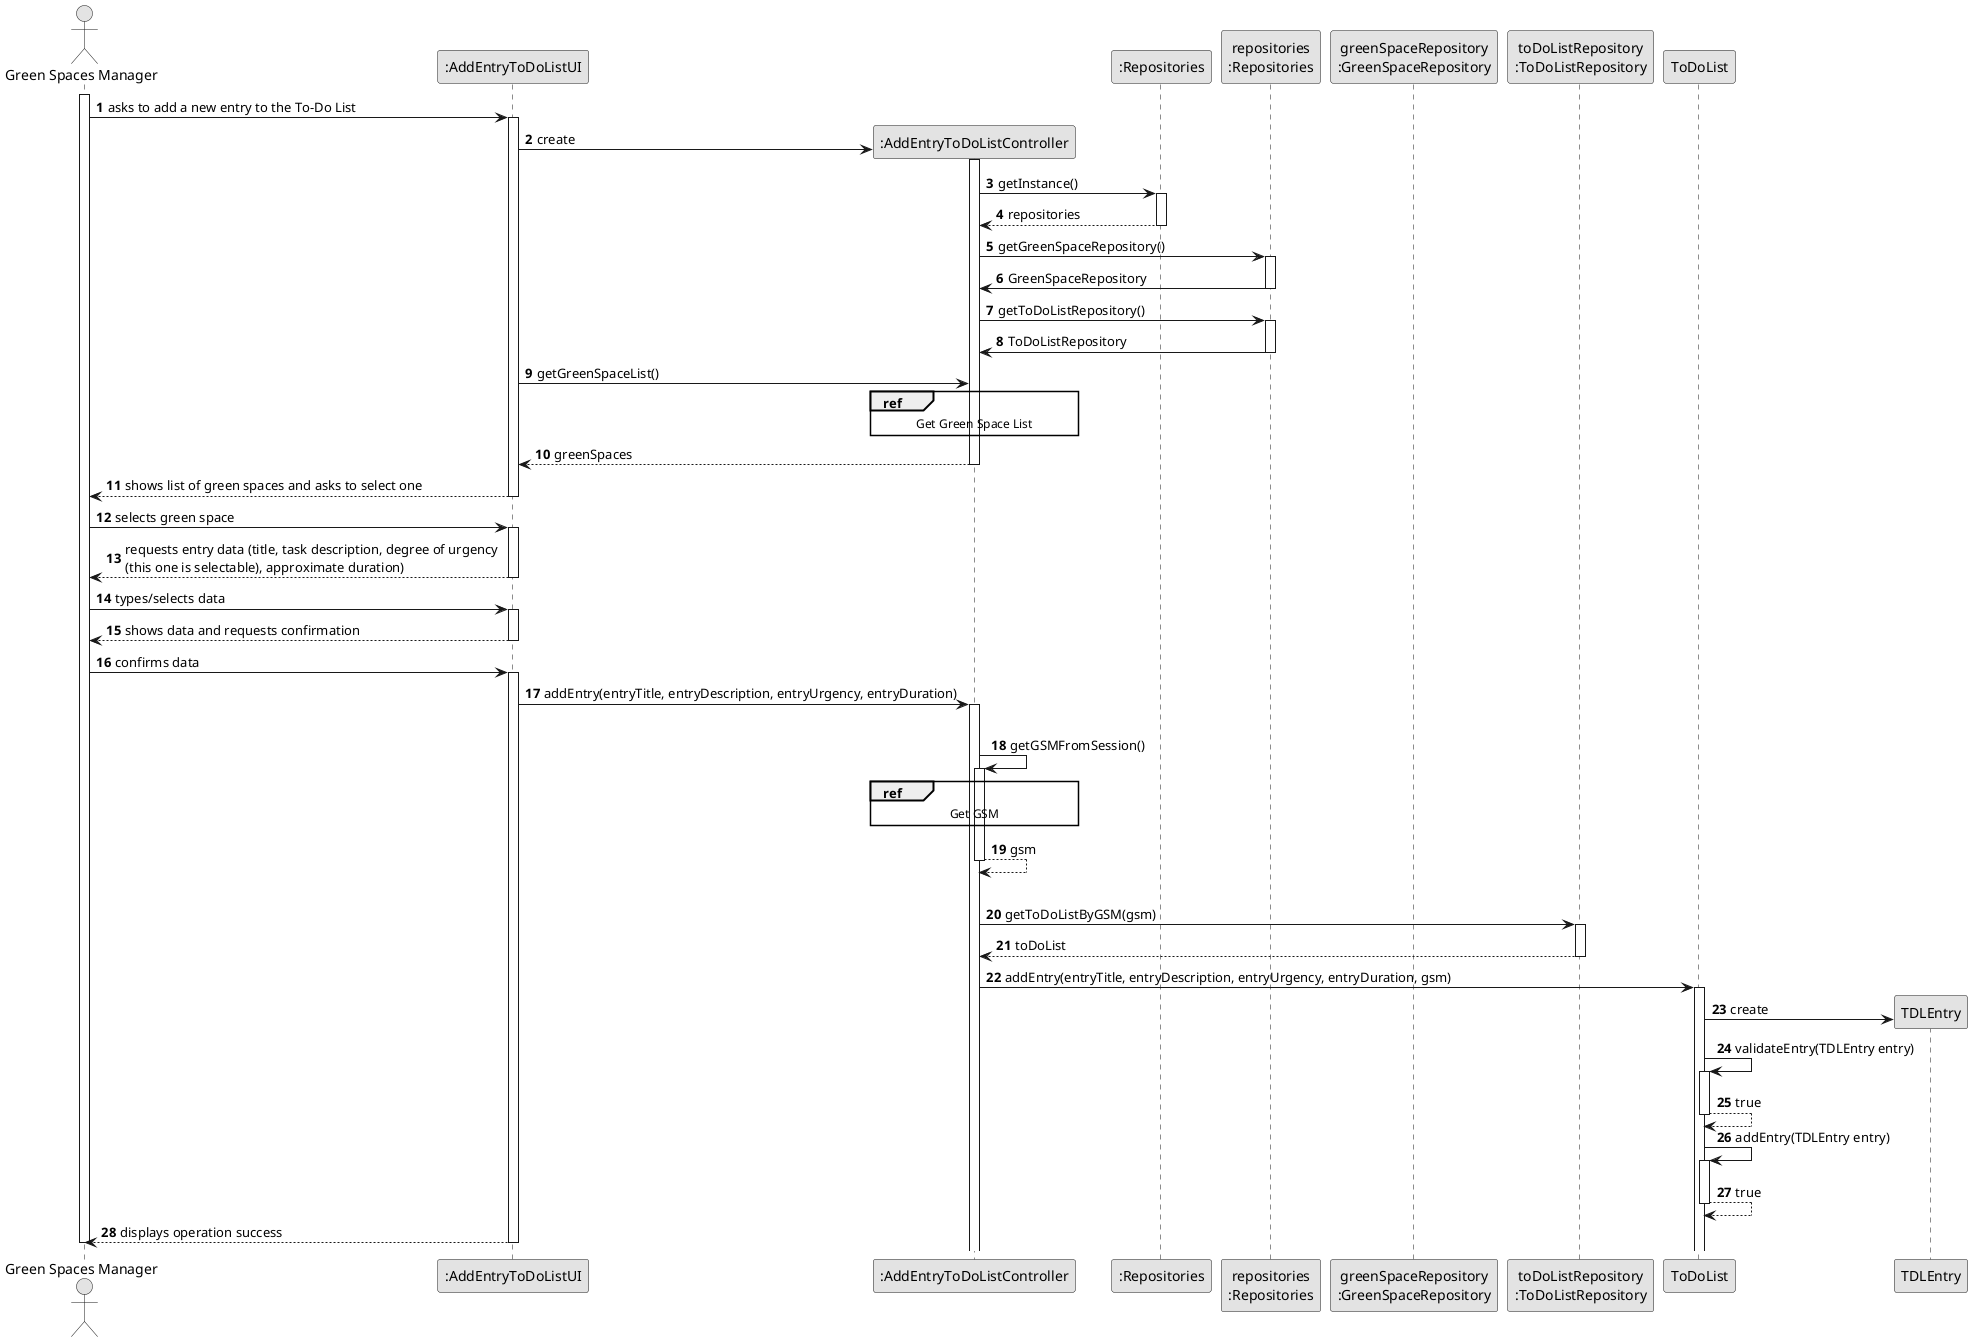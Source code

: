 @startuml
skinparam monochrome true
skinparam packageStyle rectangle
skinparam shadowing false

autonumber

'hide footbox
actor "Green Spaces Manager" as ADM
participant ":AddEntryToDoListUI" as UI
participant ":AddEntryToDoListController" as CTRL
participant ":Repositories" as RepositorySingleton
participant "repositories\n:Repositories" as PLAT
participant "greenSpaceRepository\n:GreenSpaceRepository" as GSR
participant "toDoListRepository\n:ToDoListRepository" as TDR
participant "ToDoList" as TDL
participant "TDLEntry" as ENTRADA

activate ADM

        ADM -> UI : asks to add a new entry to the To-Do List

        activate UI

'            UI --> ADM : requests data (name)
            'create CTRL
            UI -> CTRL** : create

            activate CTRL

                        CTRL -> RepositorySingleton : getInstance()
                                        activate RepositorySingleton

                                            RepositorySingleton --> CTRL: repositories
                                        deactivate RepositorySingleton

                             CTRL -> PLAT : getGreenSpaceRepository()
                                     activate PLAT

                                 PLAT -> CTRL : GreenSpaceRepository
                                 deactivate PLAT

                             CTRL -> PLAT : getToDoListRepository()
                                     activate PLAT

                                 PLAT -> CTRL : ToDoListRepository
                                 deactivate PLAT



                             UI -> CTRL : getGreenSpaceList()
                            ref over CTRL
                            Get Green Space List
                            end

                            CTRL --> UI : greenSpaces
                            deactivate CTRL




    UI --> ADM : shows list of green spaces and asks to select one
    deactivate UI

    ADM -> UI : selects green space
    activate UI

    UI --> ADM : requests entry data (title, task description, degree of urgency \n(this one is selectable), approximate duration)
    deactivate UI

        ADM -> UI : types/selects data
        activate UI
        
            UI --> ADM : shows data and requests confirmation
            deactivate UI
        
            ADM -> UI : confirms data
            activate UI


        UI -> CTRL : addEntry(entryTitle, entryDescription, entryUrgency, entryDuration)
        activate CTRL

            |||
            CTRL -> CTRL : getGSMFromSession()
            activate CTRL

            ref over CTRL
            Get GSM
            end

                CTRL --> CTRL : gsm
            deactivate CTRL

            |||

            CTRL -> TDR: getToDoListByGSM(gsm)
            activate TDR

            TDR --> CTRL: toDoList
            deactivate TDR

            CTRL -> TDL: addEntry(entryTitle, entryDescription, entryUrgency, entryDuration, gsm)
            activate TDL

                TDL -> ENTRADA**: create

                TDL -> TDL: validateEntry(TDLEntry entry)
                activate TDL

                TDL --> TDL: true
                deactivate TDL

                TDL -> TDL: addEntry(TDLEntry entry)
                                activate TDL

                                TDL --> TDL: true
                                deactivate TDL

            UI --> ADM: displays operation success
    deactivate UI

deactivate ADM

@enduml